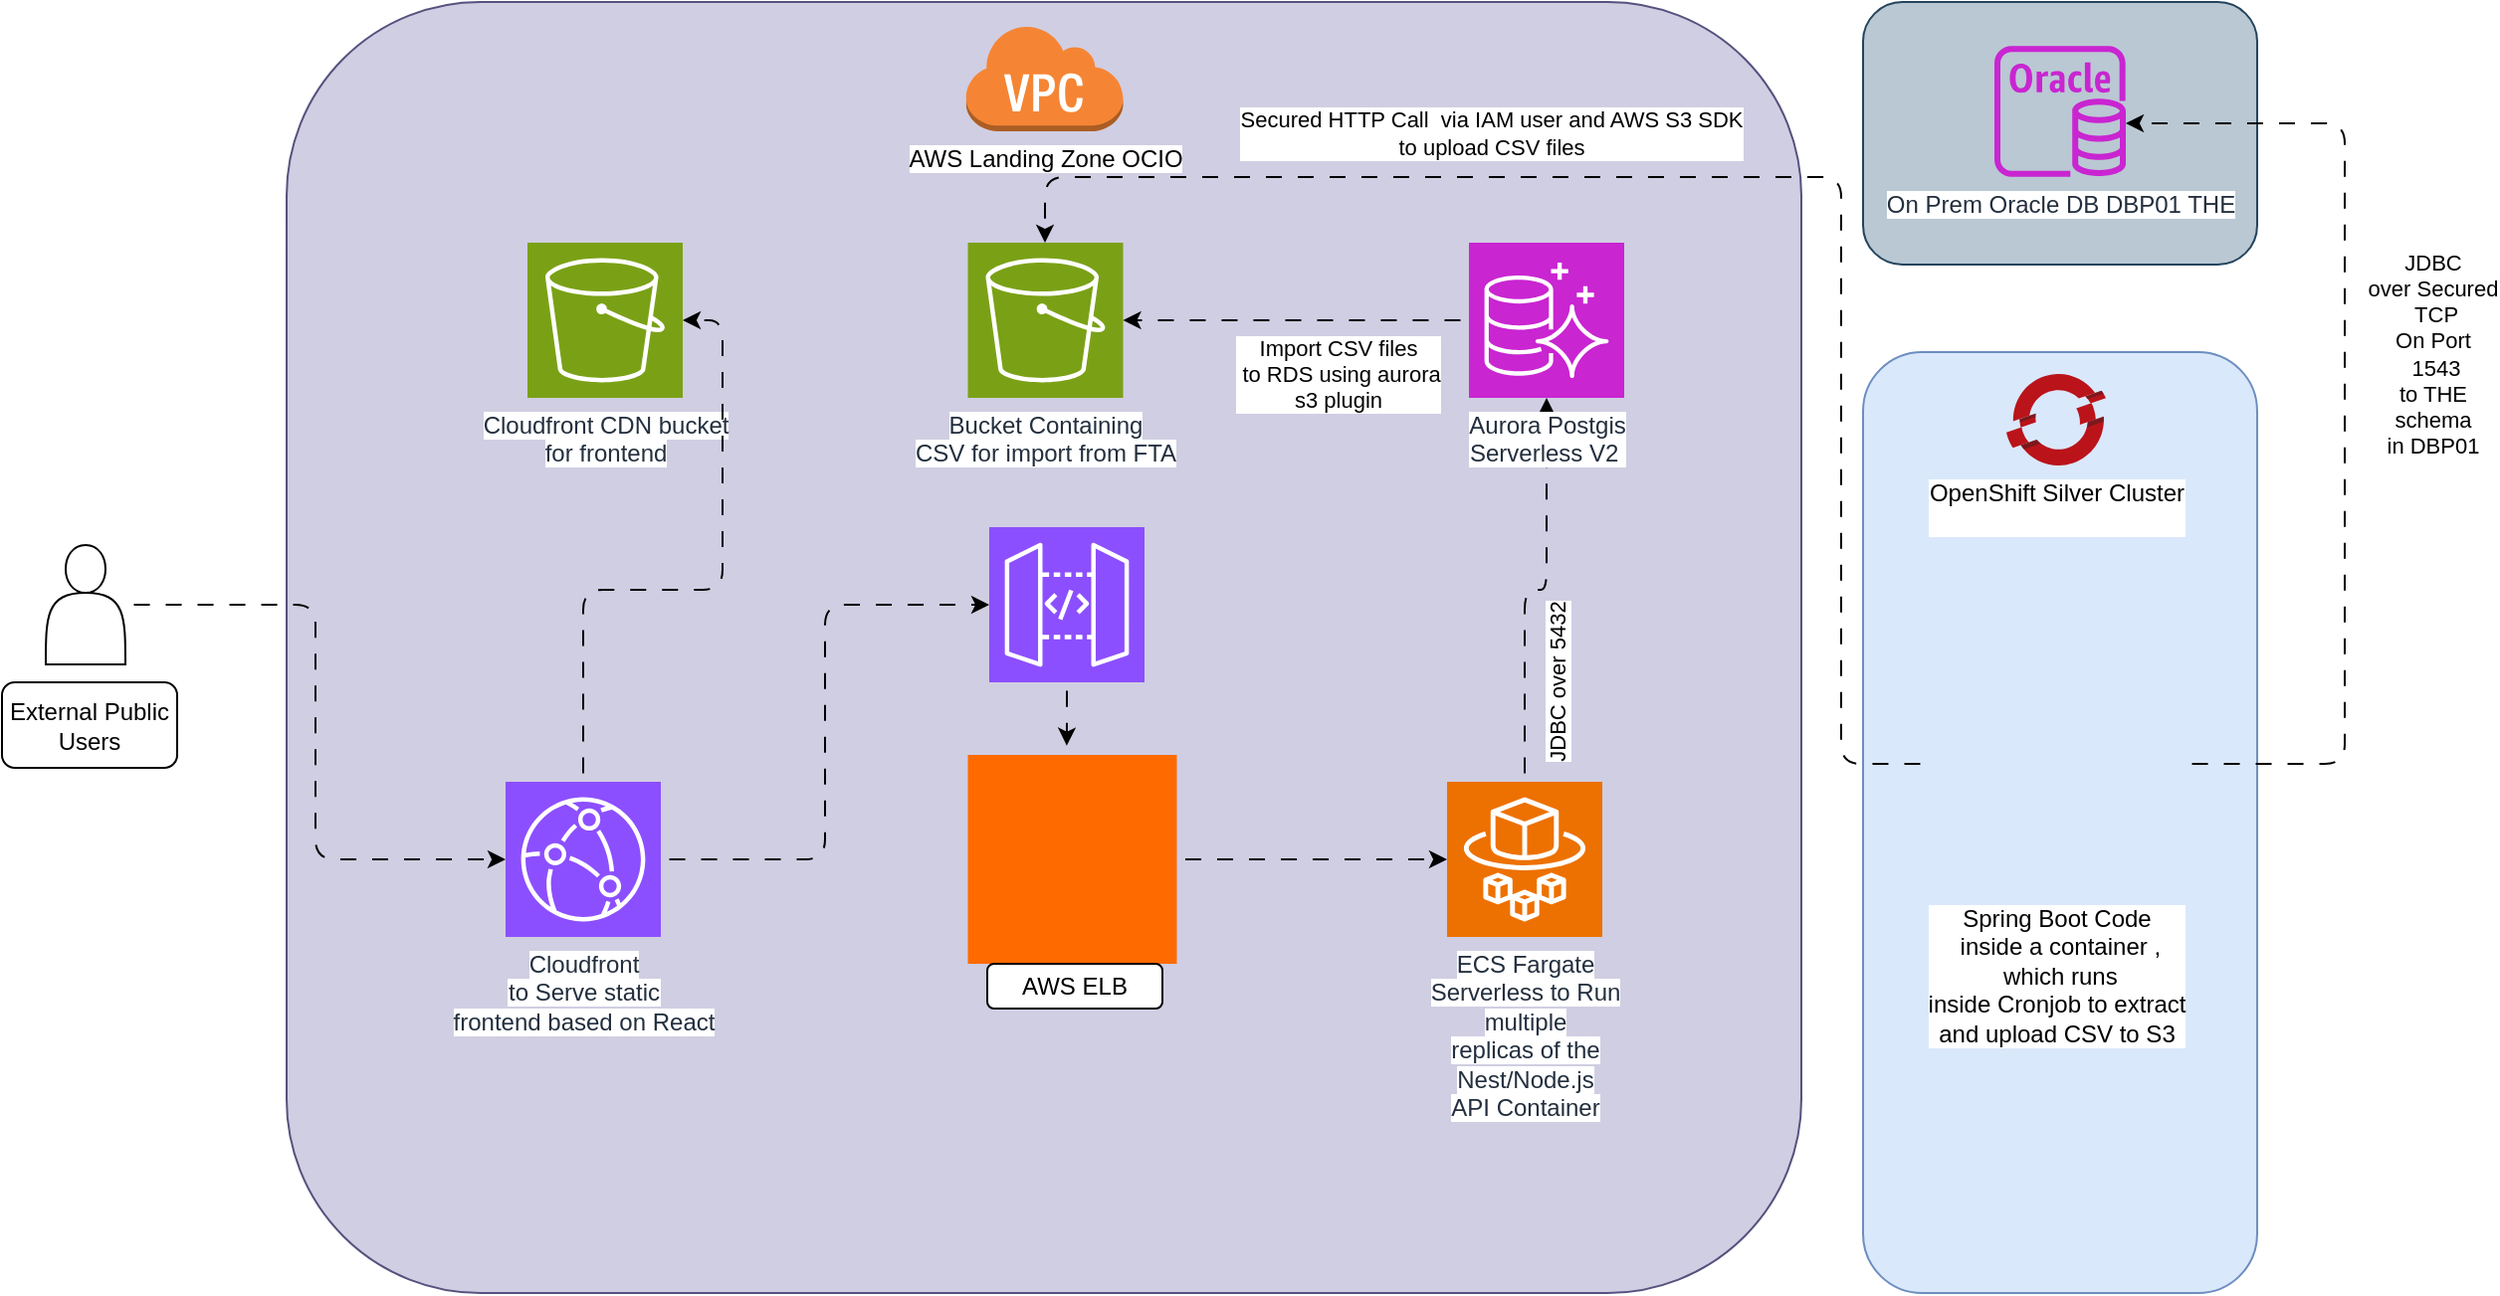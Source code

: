 <mxfile version="26.2.9">
  <diagram id="Ht1M8jgEwFfnCIfOTk4-" name="Page-1">
    <mxGraphModel dx="1428" dy="743" grid="1" gridSize="11" guides="1" tooltips="1" connect="1" arrows="1" fold="1" page="1" pageScale="1" pageWidth="1169" pageHeight="827" math="0" shadow="0">
      <root>
        <mxCell id="0" />
        <mxCell id="1" parent="0" />
        <mxCell id="fdkoNqw9oe1VA67Y62dj-26" value="" style="rounded=1;whiteSpace=wrap;html=1;fillColor=#d0cee2;strokeColor=#56517e;" parent="1" vertex="1">
          <mxGeometry x="154" y="22" width="761" height="649" as="geometry" />
        </mxCell>
        <mxCell id="fdkoNqw9oe1VA67Y62dj-14" value="" style="rounded=1;whiteSpace=wrap;html=1;fillColor=#bac8d3;strokeColor=#23445d;" parent="1" vertex="1">
          <mxGeometry x="946" y="22" width="198" height="132" as="geometry" />
        </mxCell>
        <mxCell id="fdkoNqw9oe1VA67Y62dj-11" value="" style="rounded=1;whiteSpace=wrap;html=1;fillColor=#dae8fc;strokeColor=#6c8ebf;" parent="1" vertex="1">
          <mxGeometry x="946" y="198" width="198" height="473" as="geometry" />
        </mxCell>
        <mxCell id="fdkoNqw9oe1VA67Y62dj-7" value="OpenShift Silver Cluster&lt;div&gt;&lt;br&gt;&lt;/div&gt;" style="sketch=0;aspect=fixed;html=1;points=[];align=center;image;fontSize=12;image=img/lib/mscae/OpenShift.svg;" parent="1" vertex="1">
          <mxGeometry x="1018" y="209" width="50" height="46" as="geometry" />
        </mxCell>
        <mxCell id="j_-tF6pHI3zdOywG5t-4-3" style="edgeStyle=orthogonalEdgeStyle;rounded=1;orthogonalLoop=1;jettySize=auto;html=1;curved=0;dashed=1;dashPattern=8 8;flowAnimation=1;" edge="1" parent="1" source="j_-tF6pHI3zdOywG5t-4-1" target="j_-tF6pHI3zdOywG5t-4-2">
          <mxGeometry relative="1" as="geometry">
            <Array as="points">
              <mxPoint x="1188" y="405" />
              <mxPoint x="1188" y="83" />
            </Array>
          </mxGeometry>
        </mxCell>
        <mxCell id="j_-tF6pHI3zdOywG5t-4-4" value="JDBC &lt;br&gt;over Secured&lt;br&gt;&amp;nbsp;TCP&lt;br&gt;On Port&lt;br&gt;&amp;nbsp;1543&lt;br&gt;to THE &lt;br&gt;schema &lt;br&gt;in DBP01" style="edgeLabel;html=1;align=center;verticalAlign=middle;resizable=0;points=[];" vertex="1" connectable="0" parent="j_-tF6pHI3zdOywG5t-4-3">
          <mxGeometry x="0.152" y="-5" relative="1" as="geometry">
            <mxPoint x="39" y="8" as="offset" />
          </mxGeometry>
        </mxCell>
        <mxCell id="j_-tF6pHI3zdOywG5t-4-15" value="Secured HTTP Call&amp;nbsp; via IAM user and AWS S3 SDK&lt;br&gt;to upload CSV files" style="edgeStyle=orthogonalEdgeStyle;rounded=1;orthogonalLoop=1;jettySize=auto;html=1;curved=0;flowAnimation=1;" edge="1" parent="1" source="j_-tF6pHI3zdOywG5t-4-1" target="j_-tF6pHI3zdOywG5t-4-9">
          <mxGeometry x="0.334" y="-22" relative="1" as="geometry">
            <Array as="points">
              <mxPoint x="935" y="405" />
              <mxPoint x="935" y="110" />
              <mxPoint x="535" y="110" />
            </Array>
            <mxPoint as="offset" />
          </mxGeometry>
        </mxCell>
        <mxCell id="j_-tF6pHI3zdOywG5t-4-1" value="Spring Boot Code&lt;br&gt;&amp;nbsp;inside a container ,&lt;br&gt;&amp;nbsp;which runs &lt;br&gt;inside Cronjob to extract &lt;br&gt;and upload CSV to S3" style="shape=image;html=1;verticalAlign=top;verticalLabelPosition=bottom;labelBackgroundColor=#ffffff;imageAspect=0;aspect=fixed;image=https://cdn2.iconfinder.com/data/icons/boxicons-logos/24/bxl-spring-boot-128.png" vertex="1" parent="1">
          <mxGeometry x="979" y="341" width="128" height="128" as="geometry" />
        </mxCell>
        <mxCell id="j_-tF6pHI3zdOywG5t-4-2" value="&lt;span style=&quot;background-color: light-dark(#ffffff, var(--ge-dark-color, #121212));&quot;&gt;On Prem Oracle DB DBP01 THE&lt;/span&gt;" style="sketch=0;outlineConnect=0;fontColor=#232F3E;gradientColor=none;fillColor=#C925D1;strokeColor=none;dashed=0;verticalLabelPosition=bottom;verticalAlign=top;align=center;html=1;fontSize=12;fontStyle=0;aspect=fixed;pointerEvents=1;shape=mxgraph.aws4.rds_oracle_instance;" vertex="1" parent="1">
          <mxGeometry x="1012" y="44" width="66" height="66" as="geometry" />
        </mxCell>
        <mxCell id="j_-tF6pHI3zdOywG5t-4-5" value="&lt;span style=&quot;background-color: light-dark(#ffffff, var(--ge-dark-color, #121212));&quot;&gt;AWS Landing Zone OCIO&lt;/span&gt;" style="outlineConnect=0;dashed=0;verticalLabelPosition=bottom;verticalAlign=top;align=center;html=1;shape=mxgraph.aws3.virtual_private_cloud;fillColor=#F58534;gradientColor=none;" vertex="1" parent="1">
          <mxGeometry x="494.75" y="33" width="79.5" height="54" as="geometry" />
        </mxCell>
        <mxCell id="j_-tF6pHI3zdOywG5t-4-6" value="&lt;span style=&quot;background-color: light-dark(#ffffff, var(--ge-dark-color, #121212));&quot;&gt;Cloudfront CDN bucket &lt;br&gt;for frontend&lt;/span&gt;" style="sketch=0;points=[[0,0,0],[0.25,0,0],[0.5,0,0],[0.75,0,0],[1,0,0],[0,1,0],[0.25,1,0],[0.5,1,0],[0.75,1,0],[1,1,0],[0,0.25,0],[0,0.5,0],[0,0.75,0],[1,0.25,0],[1,0.5,0],[1,0.75,0]];outlineConnect=0;fontColor=#232F3E;fillColor=#7AA116;strokeColor=#ffffff;dashed=0;verticalLabelPosition=bottom;verticalAlign=top;align=center;html=1;fontSize=12;fontStyle=0;aspect=fixed;shape=mxgraph.aws4.resourceIcon;resIcon=mxgraph.aws4.s3;" vertex="1" parent="1">
          <mxGeometry x="275" y="143" width="78" height="78" as="geometry" />
        </mxCell>
        <mxCell id="j_-tF6pHI3zdOywG5t-4-13" style="edgeStyle=orthogonalEdgeStyle;rounded=1;orthogonalLoop=1;jettySize=auto;html=1;curved=0;flowAnimation=1;" edge="1" parent="1" source="j_-tF6pHI3zdOywG5t-4-7" target="j_-tF6pHI3zdOywG5t-4-8">
          <mxGeometry relative="1" as="geometry" />
        </mxCell>
        <mxCell id="j_-tF6pHI3zdOywG5t-4-14" value="JDBC over 5432" style="edgeLabel;html=1;align=center;verticalAlign=middle;resizable=0;points=[];rotation=270;" vertex="1" connectable="0" parent="j_-tF6pHI3zdOywG5t-4-13">
          <mxGeometry x="0.009" relative="1" as="geometry">
            <mxPoint x="10" y="47" as="offset" />
          </mxGeometry>
        </mxCell>
        <mxCell id="j_-tF6pHI3zdOywG5t-4-7" value="&lt;span style=&quot;background-color: light-dark(#ffffff, var(--ge-dark-color, #121212));&quot;&gt;ECS Fargate &lt;br&gt;Serverless to Run &lt;br&gt;multiple&lt;br&gt;replicas of the&lt;br&gt;Nest/Node.js &lt;br&gt;API Container&lt;/span&gt;" style="sketch=0;points=[[0,0,0],[0.25,0,0],[0.5,0,0],[0.75,0,0],[1,0,0],[0,1,0],[0.25,1,0],[0.5,1,0],[0.75,1,0],[1,1,0],[0,0.25,0],[0,0.5,0],[0,0.75,0],[1,0.25,0],[1,0.5,0],[1,0.75,0]];outlineConnect=0;fontColor=#232F3E;fillColor=#ED7100;strokeColor=#ffffff;dashed=0;verticalLabelPosition=bottom;verticalAlign=top;align=center;html=1;fontSize=12;fontStyle=0;aspect=fixed;shape=mxgraph.aws4.resourceIcon;resIcon=mxgraph.aws4.fargate;" vertex="1" parent="1">
          <mxGeometry x="737" y="414" width="78" height="78" as="geometry" />
        </mxCell>
        <mxCell id="j_-tF6pHI3zdOywG5t-4-12" value="Import CSV files&lt;br&gt;&amp;nbsp;to RDS using aurora&lt;br&gt;s3 plugin" style="edgeStyle=orthogonalEdgeStyle;rounded=1;orthogonalLoop=1;jettySize=auto;html=1;curved=0;dashed=1;dashPattern=8 8;flowAnimation=1;" edge="1" parent="1" source="j_-tF6pHI3zdOywG5t-4-8" target="j_-tF6pHI3zdOywG5t-4-9">
          <mxGeometry x="-0.24" y="27" relative="1" as="geometry">
            <mxPoint as="offset" />
          </mxGeometry>
        </mxCell>
        <mxCell id="j_-tF6pHI3zdOywG5t-4-8" value="&lt;span style=&quot;background-color: light-dark(#ffffff, var(--ge-dark-color, #121212));&quot;&gt;Aurora Postgis&lt;br&gt;Serverless V2&amp;nbsp;&lt;/span&gt;" style="sketch=0;points=[[0,0,0],[0.25,0,0],[0.5,0,0],[0.75,0,0],[1,0,0],[0,1,0],[0.25,1,0],[0.5,1,0],[0.75,1,0],[1,1,0],[0,0.25,0],[0,0.5,0],[0,0.75,0],[1,0.25,0],[1,0.5,0],[1,0.75,0]];outlineConnect=0;fontColor=#232F3E;fillColor=#C925D1;strokeColor=#ffffff;dashed=0;verticalLabelPosition=bottom;verticalAlign=top;align=center;html=1;fontSize=12;fontStyle=0;aspect=fixed;shape=mxgraph.aws4.resourceIcon;resIcon=mxgraph.aws4.aurora;" vertex="1" parent="1">
          <mxGeometry x="748" y="143" width="78" height="78" as="geometry" />
        </mxCell>
        <mxCell id="j_-tF6pHI3zdOywG5t-4-9" value="&lt;span style=&quot;background-color: rgb(255, 255, 255);&quot;&gt;Bucket Containing &lt;br&gt;CSV for import from FTA&lt;/span&gt;" style="sketch=0;points=[[0,0,0],[0.25,0,0],[0.5,0,0],[0.75,0,0],[1,0,0],[0,1,0],[0.25,1,0],[0.5,1,0],[0.75,1,0],[1,1,0],[0,0.25,0],[0,0.5,0],[0,0.75,0],[1,0.25,0],[1,0.5,0],[1,0.75,0]];outlineConnect=0;fontColor=#232F3E;fillColor=#7AA116;strokeColor=#ffffff;dashed=0;verticalLabelPosition=bottom;verticalAlign=top;align=center;html=1;fontSize=12;fontStyle=0;aspect=fixed;shape=mxgraph.aws4.resourceIcon;resIcon=mxgraph.aws4.s3;" vertex="1" parent="1">
          <mxGeometry x="496.25" y="143" width="78" height="78" as="geometry" />
        </mxCell>
        <mxCell id="j_-tF6pHI3zdOywG5t-4-21" style="edgeStyle=orthogonalEdgeStyle;rounded=1;orthogonalLoop=1;jettySize=auto;html=1;curved=0;flowAnimation=1;" edge="1" parent="1" source="j_-tF6pHI3zdOywG5t-4-20" target="j_-tF6pHI3zdOywG5t-4-7">
          <mxGeometry relative="1" as="geometry" />
        </mxCell>
        <mxCell id="j_-tF6pHI3zdOywG5t-4-20" value="" style="points=[];aspect=fixed;html=1;align=center;shadow=0;dashed=0;fillColor=#FF6A00;strokeColor=none;shape=mxgraph.alibaba_cloud.alb_application_load_balancer_02;" vertex="1" parent="1">
          <mxGeometry x="496.25" y="400.5" width="105" height="105" as="geometry" />
        </mxCell>
        <mxCell id="j_-tF6pHI3zdOywG5t-4-22" value="AWS ELB" style="rounded=1;whiteSpace=wrap;html=1;" vertex="1" parent="1">
          <mxGeometry x="506" y="505.5" width="88" height="22.5" as="geometry" />
        </mxCell>
        <mxCell id="j_-tF6pHI3zdOywG5t-4-23" value="" style="sketch=0;points=[[0,0,0],[0.25,0,0],[0.5,0,0],[0.75,0,0],[1,0,0],[0,1,0],[0.25,1,0],[0.5,1,0],[0.75,1,0],[1,1,0],[0,0.25,0],[0,0.5,0],[0,0.75,0],[1,0.25,0],[1,0.5,0],[1,0.75,0]];outlineConnect=0;fontColor=#232F3E;fillColor=#8C4FFF;strokeColor=#ffffff;dashed=0;verticalLabelPosition=bottom;verticalAlign=top;align=center;html=1;fontSize=12;fontStyle=0;aspect=fixed;shape=mxgraph.aws4.resourceIcon;resIcon=mxgraph.aws4.api_gateway;" vertex="1" parent="1">
          <mxGeometry x="507" y="286" width="78" height="78" as="geometry" />
        </mxCell>
        <mxCell id="j_-tF6pHI3zdOywG5t-4-24" style="edgeStyle=orthogonalEdgeStyle;rounded=1;orthogonalLoop=1;jettySize=auto;html=1;entryX=0.515;entryY=0.576;entryDx=0;entryDy=0;entryPerimeter=0;curved=0;dashed=1;dashPattern=8 8;flowAnimation=1;" edge="1" parent="1" source="j_-tF6pHI3zdOywG5t-4-23" target="fdkoNqw9oe1VA67Y62dj-26">
          <mxGeometry relative="1" as="geometry" />
        </mxCell>
        <mxCell id="j_-tF6pHI3zdOywG5t-4-27" style="edgeStyle=orthogonalEdgeStyle;rounded=1;orthogonalLoop=1;jettySize=auto;html=1;entryX=1;entryY=0.5;entryDx=0;entryDy=0;entryPerimeter=0;curved=0;dashed=1;dashPattern=8 8;flowAnimation=1;" edge="1" parent="1" source="j_-tF6pHI3zdOywG5t-4-25" target="j_-tF6pHI3zdOywG5t-4-6">
          <mxGeometry relative="1" as="geometry" />
        </mxCell>
        <mxCell id="j_-tF6pHI3zdOywG5t-4-25" value="&lt;span style=&quot;background-color: light-dark(#ffffff, var(--ge-dark-color, #121212));&quot;&gt;Cloudfront &lt;br&gt;to Serve static &lt;br&gt;frontend based on React&lt;/span&gt;" style="sketch=0;points=[[0,0,0],[0.25,0,0],[0.5,0,0],[0.75,0,0],[1,0,0],[0,1,0],[0.25,1,0],[0.5,1,0],[0.75,1,0],[1,1,0],[0,0.25,0],[0,0.5,0],[0,0.75,0],[1,0.25,0],[1,0.5,0],[1,0.75,0]];outlineConnect=0;fontColor=#232F3E;fillColor=#8C4FFF;strokeColor=#ffffff;dashed=0;verticalLabelPosition=bottom;verticalAlign=top;align=center;html=1;fontSize=12;fontStyle=0;aspect=fixed;shape=mxgraph.aws4.resourceIcon;resIcon=mxgraph.aws4.cloudfront;" vertex="1" parent="1">
          <mxGeometry x="264" y="414" width="78" height="78" as="geometry" />
        </mxCell>
        <mxCell id="j_-tF6pHI3zdOywG5t-4-26" style="edgeStyle=orthogonalEdgeStyle;rounded=1;orthogonalLoop=1;jettySize=auto;html=1;entryX=0;entryY=0.5;entryDx=0;entryDy=0;entryPerimeter=0;curved=0;dashed=1;dashPattern=8 8;flowAnimation=1;" edge="1" parent="1" source="j_-tF6pHI3zdOywG5t-4-25" target="j_-tF6pHI3zdOywG5t-4-23">
          <mxGeometry relative="1" as="geometry" />
        </mxCell>
        <mxCell id="j_-tF6pHI3zdOywG5t-4-28" value="" style="shape=actor;whiteSpace=wrap;html=1;" vertex="1" parent="1">
          <mxGeometry x="33" y="295" width="40" height="60" as="geometry" />
        </mxCell>
        <mxCell id="j_-tF6pHI3zdOywG5t-4-29" style="edgeStyle=orthogonalEdgeStyle;rounded=1;orthogonalLoop=1;jettySize=auto;html=1;entryX=0;entryY=0.5;entryDx=0;entryDy=0;entryPerimeter=0;curved=0;dashed=1;dashPattern=8 8;flowAnimation=1;" edge="1" parent="1" source="j_-tF6pHI3zdOywG5t-4-28" target="j_-tF6pHI3zdOywG5t-4-25">
          <mxGeometry relative="1" as="geometry" />
        </mxCell>
        <mxCell id="j_-tF6pHI3zdOywG5t-4-30" value="External Public&lt;br&gt;Users" style="rounded=1;whiteSpace=wrap;html=1;" vertex="1" parent="1">
          <mxGeometry x="11" y="364" width="88" height="43" as="geometry" />
        </mxCell>
      </root>
    </mxGraphModel>
  </diagram>
</mxfile>
